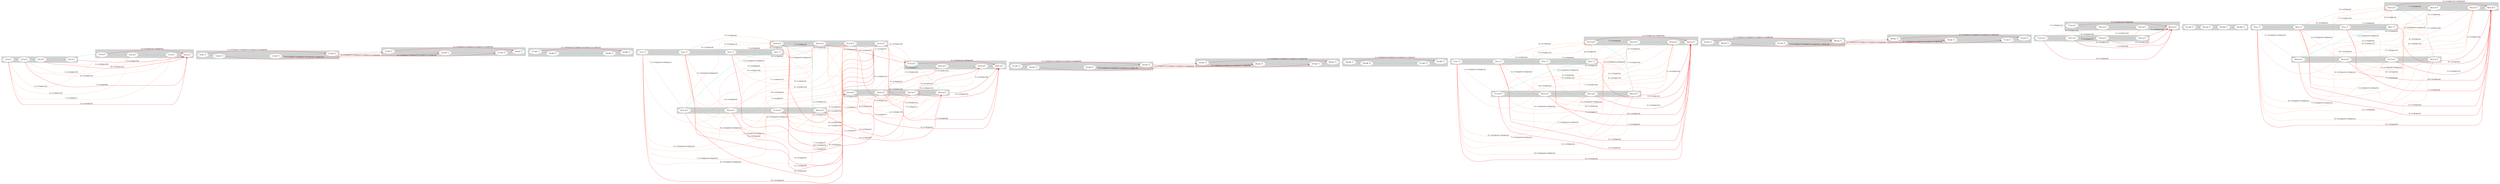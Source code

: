 digraph G { 
rankdir=LR 
subgraph cluster0 {
node [style=filled,color=white];
style=filled;
color=lightgrey;
"1:(f m7)"; 
"2:(f m7)"; 
"3:(f m7)"; 
"4:(f m7)"; 
}
subgraph cluster4 {
node [style=filled,color=white];
style=filled;
color=lightgrey;
"5:(f m7)"; 
"6:(f m7)"; 
"7:(f m7)"; 
"8:(f m7)"; 
}
subgraph cluster8 {
node [style=filled,color=white];
style=filled;
color=lightgrey;
"9:(eb 7)"; 
"10:(eb 7)"; 
"11:(eb 7)"; 
"12:(eb 7)"; 
}
subgraph cluster12 {
node [style=filled,color=white];
style=filled;
color=lightgrey;
"13:(eb 7)"; 
"14:(eb 7)"; 
"15:(eb 7)"; 
"16:(eb 7)"; 
}
subgraph cluster16 {
node [style=filled,color=white];
style=filled;
color=lightgrey;
"17:(db 7)"; 
"18:(db 7)"; 
"19:(db 7)"; 
"20:(db 7)"; 
}
subgraph cluster20 {
node [style=filled,color=white];
style=filled;
color=lightgrey;
"21:(c 7)"; 
"22:(c 7)"; 
"23:(c 7)"; 
"24:(c 7)"; 
}
subgraph cluster24 {
node [style=filled,color=white];
style=filled;
color=lightgrey;
"25:(f m7)"; 
"26:(f m7)"; 
"27:(f m7)"; 
"28:(f m7)"; 
}
subgraph cluster28 {
node [style=filled,color=white];
style=filled;
color=lightgrey;
"29:(f m7)"; 
"30:(f m7)"; 
"31:(f m7)"; 
"32:(f m7)"; 
}
subgraph cluster32 {
node [style=filled,color=white];
style=filled;
color=lightgrey;
"33:(f m7)"; 
"34:(f m7)"; 
"35:(f m7)"; 
"36:(f m7)"; 
}
subgraph cluster36 {
node [style=filled,color=white];
style=filled;
color=lightgrey;
"37:(f m7)"; 
"38:(f m7)"; 
"39:(f m7)"; 
"40:(f m7)"; 
}
subgraph cluster40 {
node [style=filled,color=white];
style=filled;
color=lightgrey;
"41:(eb 7)"; 
"42:(eb 7)"; 
"43:(eb 7)"; 
"44:(eb 7)"; 
}
subgraph cluster44 {
node [style=filled,color=white];
style=filled;
color=lightgrey;
"45:(eb 7)"; 
"46:(eb 7)"; 
"47:(eb 7)"; 
"48:(eb 7)"; 
}
subgraph cluster48 {
node [style=filled,color=white];
style=filled;
color=lightgrey;
"49:(db 7)"; 
"50:(db 7)"; 
"51:(db 7)"; 
"52:(db 7)"; 
}
subgraph cluster52 {
node [style=filled,color=white];
style=filled;
color=lightgrey;
"53:(c 7)"; 
"54:(c 7)"; 
"55:(c 7)"; 
"56:(c 7)"; 
}
subgraph cluster56 {
node [style=filled,color=white];
style=filled;
color=lightgrey;
"57:(f m7)"; 
"58:(f m7)"; 
"59:(f m7)"; 
"60:(f m7)"; 
}
subgraph cluster60 {
node [style=filled,color=white];
style=filled;
color=lightgrey;
"61:(f m7)"; 
"62:(f m7)"; 
"63:(f m7)"; 
"64:(f m7)"; 
}
subgraph cluster64 {
node [style=filled,color=white];
style=filled;
color=lightgrey;
"65:(eb 7)"; 
"66:(eb 7)"; 
"67:(eb 7)"; 
"68:(eb 7)"; 
}
subgraph cluster68 {
node [style=filled,color=white];
style=filled;
color=lightgrey;
"69:(eb 7)"; 
"70:(eb 7)"; 
"71:(eb 7)"; 
"72:(eb 7)"; 
}
subgraph cluster72 {
node [style=filled,color=white];
style=filled;
color=lightgrey;
"73:(f m7)"; 
"74:(f m7)"; 
"75:(f m7)"; 
"76:(f m7)"; 
}
subgraph cluster76 {
node [style=filled,color=white];
style=filled;
color=lightgrey;
"77:(f m7)"; 
"78:(f m7)"; 
"79:(f m7)"; 
"80:(f m7)"; 
}
subgraph cluster80 {
node [style=filled,color=white];
style=filled;
color=lightgrey;
"81:(eb 7)"; 
"82:(eb 7)"; 
"83:(db 7)"; 
"84:(db 7)"; 
}
subgraph cluster84 {
node [style=filled,color=white];
style=filled;
color=lightgrey;
"85:(c 7)"; 
"86:(c 7)"; 
"87:(c 7)"; 
"88:(c 7)"; 
}
subgraph cluster88 {
node [style=filled,color=white];
style=filled;
color=lightgrey;
"89:(f m7)"; 
"90:(f m7)"; 
"91:(f m7)"; 
"92:(f m7)"; 
}
subgraph cluster92 {
node [style=filled,color=white];
style=filled;
color=lightgrey;
"93:(f m7)"; 
"94:(f m7)"; 
"95:(f m7)"; 
"96:(f m7)"; 
}
"1:(f m7)" -> "2:(f m7)" [color="turquoise", constraint=true];
"2:(f m7)" -> "3:(f m7)" [color="turquoise", constraint=true];
"3:(f m7)" -> "4:(f m7)" [color="turquoise", constraint=true];
"4:(f m7)" -> "5:(f m7)" [color="turquoise", constraint=true];
"5:(f m7)" -> "6:(f m7)" [color="turquoise", constraint=true];
"6:(f m7)" -> "7:(f m7)" [color="turquoise", constraint=true];
"7:(f m7)" -> "8:(f m7)" [color="turquoise", constraint=true];
"8:(f m7)" -> "9:(eb 7)" [color="turquoise", constraint=true];
"9:(eb 7)" -> "10:(eb 7)" [color="turquoise", constraint=true];
"10:(eb 7)" -> "11:(eb 7)" [color="turquoise", constraint=true];
"11:(eb 7)" -> "12:(eb 7)" [color="turquoise", constraint=true];
"12:(eb 7)" -> "13:(eb 7)" [color="turquoise", constraint=true];
"13:(eb 7)" -> "14:(eb 7)" [color="turquoise", constraint=true];
"14:(eb 7)" -> "15:(eb 7)" [color="turquoise", constraint=true];
"15:(eb 7)" -> "16:(eb 7)" [color="turquoise", constraint=true];
"16:(eb 7)" -> "17:(db 7)" [color="turquoise", constraint=true];
"17:(db 7)" -> "18:(db 7)" [color="turquoise", constraint=true];
"18:(db 7)" -> "19:(db 7)" [color="turquoise", constraint=true];
"19:(db 7)" -> "20:(db 7)" [color="turquoise", constraint=true];
"20:(db 7)" -> "21:(c 7)" [color="turquoise", constraint=true];
"21:(c 7)" -> "22:(c 7)" [color="turquoise", constraint=true];
"22:(c 7)" -> "23:(c 7)" [color="turquoise", constraint=true];
"23:(c 7)" -> "24:(c 7)" [color="turquoise", constraint=true];
"24:(c 7)" -> "25:(f m7)" [color="turquoise", constraint=true];
"25:(f m7)" -> "26:(f m7)" [color="turquoise", constraint=true];
"26:(f m7)" -> "27:(f m7)" [color="turquoise", constraint=true];
"27:(f m7)" -> "28:(f m7)" [color="turquoise", constraint=true];
"28:(f m7)" -> "29:(f m7)" [color="turquoise", constraint=true];
"29:(f m7)" -> "30:(f m7)" [color="turquoise", constraint=true];
"30:(f m7)" -> "31:(f m7)" [color="turquoise", constraint=true];
"31:(f m7)" -> "32:(f m7)" [color="turquoise", constraint=true];
"32:(f m7)" -> "33:(f m7)" [color="turquoise", constraint=true];
"33:(f m7)" -> "34:(f m7)" [color="turquoise", constraint=true];
"34:(f m7)" -> "35:(f m7)" [color="turquoise", constraint=true];
"35:(f m7)" -> "36:(f m7)" [color="turquoise", constraint=true];
"36:(f m7)" -> "37:(f m7)" [color="turquoise", constraint=true];
"37:(f m7)" -> "38:(f m7)" [color="turquoise", constraint=true];
"38:(f m7)" -> "39:(f m7)" [color="turquoise", constraint=true];
"39:(f m7)" -> "40:(f m7)" [color="turquoise", constraint=true];
"40:(f m7)" -> "41:(eb 7)" [color="turquoise", constraint=true];
"41:(eb 7)" -> "42:(eb 7)" [color="turquoise", constraint=true];
"42:(eb 7)" -> "43:(eb 7)" [color="turquoise", constraint=true];
"43:(eb 7)" -> "44:(eb 7)" [color="turquoise", constraint=true];
"44:(eb 7)" -> "45:(eb 7)" [color="turquoise", constraint=true];
"45:(eb 7)" -> "46:(eb 7)" [color="turquoise", constraint=true];
"46:(eb 7)" -> "47:(eb 7)" [color="turquoise", constraint=true];
"47:(eb 7)" -> "48:(eb 7)" [color="turquoise", constraint=true];
"48:(eb 7)" -> "49:(db 7)" [color="turquoise", constraint=true];
"49:(db 7)" -> "50:(db 7)" [color="turquoise", constraint=true];
"50:(db 7)" -> "51:(db 7)" [color="turquoise", constraint=true];
"51:(db 7)" -> "52:(db 7)" [color="turquoise", constraint=true];
"52:(db 7)" -> "53:(c 7)" [color="turquoise", constraint=true];
"53:(c 7)" -> "54:(c 7)" [color="turquoise", constraint=true];
"54:(c 7)" -> "55:(c 7)" [color="turquoise", constraint=true];
"55:(c 7)" -> "56:(c 7)" [color="turquoise", constraint=true];
"56:(c 7)" -> "57:(f m7)" [color="turquoise", constraint=true];
"57:(f m7)" -> "58:(f m7)" [color="turquoise", constraint=true];
"58:(f m7)" -> "59:(f m7)" [color="turquoise", constraint=true];
"59:(f m7)" -> "60:(f m7)" [color="turquoise", constraint=true];
"60:(f m7)" -> "61:(f m7)" [color="turquoise", constraint=true];
"61:(f m7)" -> "62:(f m7)" [color="turquoise", constraint=true];
"62:(f m7)" -> "63:(f m7)" [color="turquoise", constraint=true];
"63:(f m7)" -> "64:(f m7)" [color="turquoise", constraint=true];
"64:(f m7)" -> "65:(eb 7)" [color="turquoise", constraint=true];
"65:(eb 7)" -> "66:(eb 7)" [color="turquoise", constraint=true];
"66:(eb 7)" -> "67:(eb 7)" [color="turquoise", constraint=true];
"67:(eb 7)" -> "68:(eb 7)" [color="turquoise", constraint=true];
"68:(eb 7)" -> "69:(eb 7)" [color="turquoise", constraint=true];
"69:(eb 7)" -> "70:(eb 7)" [color="turquoise", constraint=true];
"70:(eb 7)" -> "71:(eb 7)" [color="turquoise", constraint=true];
"71:(eb 7)" -> "72:(eb 7)" [color="turquoise", constraint=true];
"72:(eb 7)" -> "73:(f m7)" [color="turquoise", constraint=true];
"73:(f m7)" -> "74:(f m7)" [color="turquoise", constraint=true];
"74:(f m7)" -> "75:(f m7)" [color="turquoise", constraint=true];
"75:(f m7)" -> "76:(f m7)" [color="turquoise", constraint=true];
"76:(f m7)" -> "77:(f m7)" [color="turquoise", constraint=true];
"77:(f m7)" -> "78:(f m7)" [color="turquoise", constraint=true];
"78:(f m7)" -> "79:(f m7)" [color="turquoise", constraint=true];
"79:(f m7)" -> "80:(f m7)" [color="turquoise", constraint=true];
"80:(f m7)" -> "81:(eb 7)" [color="turquoise", constraint=true];
"81:(eb 7)" -> "82:(eb 7)" [color="turquoise", constraint=true];
"82:(eb 7)" -> "83:(db 7)" [color="turquoise", constraint=true];
"83:(db 7)" -> "84:(db 7)" [color="turquoise", constraint=true];
"84:(db 7)" -> "85:(c 7)" [color="turquoise", constraint=true];
"85:(c 7)" -> "86:(c 7)" [color="turquoise", constraint=true];
"86:(c 7)" -> "87:(c 7)" [color="turquoise", constraint=true];
"87:(c 7)" -> "88:(c 7)" [color="turquoise", constraint=true];
"88:(c 7)" -> "89:(f m7)" [color="turquoise", constraint=true];
"89:(f m7)" -> "90:(f m7)" [color="turquoise", constraint=true];
"90:(f m7)" -> "91:(f m7)" [color="turquoise", constraint=true];
"91:(f m7)" -> "92:(f m7)" [color="turquoise", constraint=true];
"92:(f m7)" -> "93:(f m7)" [color="turquoise", constraint=true];
"93:(f m7)" -> "94:(f m7)" [color="turquoise", constraint=true];
"94:(f m7)" -> "95:(f m7)" [color="turquoise", constraint=true];
"95:(f m7)" -> "96:(f m7)" [color="turquoise", constraint=true];
"1:(f m7)" -> "8:(f m7)" [label="8 ( t=5/nb=4)" , color="red", constraint=true];
"1:(f m7)" -> "5:(f m7)" [label="5 ( t=5/nb=13)" , color="lightsalmon", constraint=true];
"1:(f m7)" -> "6:(f m7)" [label="6 ( t=5/nb=10)" , color="lightsalmon", constraint=true];
"1:(f m7)" -> "7:(f m7)" [label="7 ( t=5/nb=7)" , color="lightsalmon", constraint=true];
"2:(f m7)" -> "8:(f m7)" [label="7 ( t=5/nb=8)" , color="red", constraint=true];
"2:(f m7)" -> "6:(f m7)" [label="5 ( t=5/nb=18)" , color="lightsalmon", constraint=true];
"2:(f m7)" -> "7:(f m7)" [label="6 ( t=5/nb=15)" , color="lightsalmon", constraint=true];
"3:(f m7)" -> "8:(f m7)" [label="6 ( t=5/nb=12)" , color="red", constraint=true];
"3:(f m7)" -> "7:(f m7)" [label="5 ( t=5/nb=23)" , color="lightsalmon", constraint=true];
"4:(f m7)" -> "8:(f m7)" [label="5 ( t=5/nb=16)" , color="red", constraint=true];
"5:(f m7)" -> "8:(f m7)" [label="4 ( t=5/nb=22 t=0/nb=6)" , color="red", constraint=true];
"9:(eb 7)" -> "12:(eb 7)" [label="4 ( t=5/nb=2 t=3/nb=2 t=1/nb=2 t=-4/nb=6)" , color="red", constraint=true];
"10:(eb 7)" -> "13:(eb 7)" [label="4 ( t=5/nb=2 t=3/nb=2 t=1/nb=2 t=-4/nb=6)" , color="red", constraint=true];
"11:(eb 7)" -> "14:(eb 7)" [label="4 ( t=5/nb=2 t=3/nb=2 t=1/nb=2 t=-4/nb=6)" , color="red", constraint=true];
"12:(eb 7)" -> "15:(eb 7)" [label="4 ( t=5/nb=2 t=3/nb=2 t=1/nb=2 t=-4/nb=6)" , color="red", constraint=true];
"13:(eb 7)" -> "16:(eb 7)" [label="4 ( t=5/nb=2 t=3/nb=2 t=1/nb=2 t=-4/nb=6)" , color="red", constraint=true];
"17:(db 7)" -> "20:(db 7)" [label="4 ( t=6/nb=6 t=3/nb=2 t=1/nb=2 t=-1/nb=2)" , color="red", constraint=true];
"21:(c 7)" -> "32:(f m7)" [label="12 ( t=5/nb=4)" , color="red", constraint=true];
"21:(c 7)" -> "25:(f m7)" [label="5 ( t=5/nb=6 t=0/nb=2)" , color="lightsalmon", constraint=true];
"21:(c 7)" -> "26:(f m7)" [label="6 ( t=5/nb=6 t=0/nb=2)" , color="lightsalmon", constraint=true];
"21:(c 7)" -> "27:(f m7)" [label="7 ( t=5/nb=6 t=0/nb=2)" , color="lightsalmon", constraint=true];
"21:(c 7)" -> "28:(f m7)" [label="8 ( t=5/nb=6 t=0/nb=2)" , color="lightsalmon", constraint=true];
"21:(c 7)" -> "29:(f m7)" [label="9 ( t=5/nb=4)" , color="lightsalmon", constraint=true];
"21:(c 7)" -> "30:(f m7)" [label="10 ( t=5/nb=4)" , color="lightsalmon", constraint=true];
"21:(c 7)" -> "31:(f m7)" [label="11 ( t=5/nb=4)" , color="lightsalmon", constraint=true];
"22:(c 7)" -> "32:(f m7)" [label="11 ( t=5/nb=4)" , color="red", constraint=true];
"22:(c 7)" -> "26:(f m7)" [label="5 ( t=5/nb=6 t=0/nb=2)" , color="lightsalmon", constraint=true];
"22:(c 7)" -> "27:(f m7)" [label="6 ( t=5/nb=6 t=0/nb=2)" , color="lightsalmon", constraint=true];
"22:(c 7)" -> "28:(f m7)" [label="7 ( t=5/nb=6 t=0/nb=2)" , color="lightsalmon", constraint=true];
"22:(c 7)" -> "29:(f m7)" [label="8 ( t=5/nb=4)" , color="lightsalmon", constraint=true];
"22:(c 7)" -> "30:(f m7)" [label="9 ( t=5/nb=4)" , color="lightsalmon", constraint=true];
"22:(c 7)" -> "31:(f m7)" [label="10 ( t=5/nb=4)" , color="lightsalmon", constraint=true];
"23:(c 7)" -> "32:(f m7)" [label="10 ( t=5/nb=4)" , color="red", constraint=true];
"23:(c 7)" -> "27:(f m7)" [label="5 ( t=5/nb=6 t=0/nb=2)" , color="lightsalmon", constraint=true];
"23:(c 7)" -> "28:(f m7)" [label="6 ( t=5/nb=6 t=0/nb=2)" , color="lightsalmon", constraint=true];
"23:(c 7)" -> "29:(f m7)" [label="7 ( t=5/nb=4)" , color="lightsalmon", constraint=true];
"23:(c 7)" -> "30:(f m7)" [label="8 ( t=5/nb=4)" , color="lightsalmon", constraint=true];
"23:(c 7)" -> "31:(f m7)" [label="9 ( t=5/nb=4)" , color="lightsalmon", constraint=true];
"24:(c 7)" -> "32:(f m7)" [label="9 ( t=5/nb=4)" , color="red", constraint=true];
"24:(c 7)" -> "28:(f m7)" [label="5 ( t=5/nb=6 t=0/nb=2)" , color="lightsalmon", constraint=true];
"24:(c 7)" -> "29:(f m7)" [label="6 ( t=5/nb=4)" , color="lightsalmon", constraint=true];
"24:(c 7)" -> "30:(f m7)" [label="7 ( t=5/nb=4)" , color="lightsalmon", constraint=true];
"24:(c 7)" -> "31:(f m7)" [label="8 ( t=5/nb=4)" , color="lightsalmon", constraint=true];
"25:(f m7)" -> "32:(f m7)" [label="8 ( t=5/nb=4)" , color="red", constraint=true];
"25:(f m7)" -> "29:(f m7)" [label="5 ( t=5/nb=13)" , color="lightsalmon", constraint=true];
"25:(f m7)" -> "30:(f m7)" [label="6 ( t=5/nb=10)" , color="lightsalmon", constraint=true];
"25:(f m7)" -> "31:(f m7)" [label="7 ( t=5/nb=7)" , color="lightsalmon", constraint=true];
"26:(f m7)" -> "33:(f m7)" [label="8 ( t=5/nb=4)" , color="red", constraint=true];
"26:(f m7)" -> "30:(f m7)" [label="5 ( t=5/nb=13)" , color="lightsalmon", constraint=true];
"26:(f m7)" -> "31:(f m7)" [label="6 ( t=5/nb=10)" , color="lightsalmon", constraint=true];
"26:(f m7)" -> "32:(f m7)" [label="7 ( t=5/nb=7)" , color="lightsalmon", constraint=true];
"27:(f m7)" -> "34:(f m7)" [label="8 ( t=5/nb=4)" , color="red", constraint=true];
"27:(f m7)" -> "31:(f m7)" [label="5 ( t=5/nb=13)" , color="lightsalmon", constraint=true];
"27:(f m7)" -> "32:(f m7)" [label="6 ( t=5/nb=10)" , color="lightsalmon", constraint=true];
"27:(f m7)" -> "33:(f m7)" [label="7 ( t=5/nb=7)" , color="lightsalmon", constraint=true];
"28:(f m7)" -> "35:(f m7)" [label="8 ( t=5/nb=4)" , color="red", constraint=true];
"28:(f m7)" -> "32:(f m7)" [label="5 ( t=5/nb=13)" , color="lightsalmon", constraint=true];
"28:(f m7)" -> "33:(f m7)" [label="6 ( t=5/nb=10)" , color="lightsalmon", constraint=true];
"28:(f m7)" -> "34:(f m7)" [label="7 ( t=5/nb=7)" , color="lightsalmon", constraint=true];
"29:(f m7)" -> "36:(f m7)" [label="8 ( t=5/nb=4)" , color="red", constraint=true];
"29:(f m7)" -> "33:(f m7)" [label="5 ( t=5/nb=13)" , color="lightsalmon", constraint=true];
"29:(f m7)" -> "34:(f m7)" [label="6 ( t=5/nb=10)" , color="lightsalmon", constraint=true];
"29:(f m7)" -> "35:(f m7)" [label="7 ( t=5/nb=7)" , color="lightsalmon", constraint=true];
"30:(f m7)" -> "37:(f m7)" [label="8 ( t=5/nb=4)" , color="red", constraint=true];
"30:(f m7)" -> "34:(f m7)" [label="5 ( t=5/nb=13)" , color="lightsalmon", constraint=true];
"30:(f m7)" -> "35:(f m7)" [label="6 ( t=5/nb=10)" , color="lightsalmon", constraint=true];
"30:(f m7)" -> "36:(f m7)" [label="7 ( t=5/nb=7)" , color="lightsalmon", constraint=true];
"31:(f m7)" -> "38:(f m7)" [label="8 ( t=5/nb=4)" , color="red", constraint=true];
"31:(f m7)" -> "35:(f m7)" [label="5 ( t=5/nb=13)" , color="lightsalmon", constraint=true];
"31:(f m7)" -> "36:(f m7)" [label="6 ( t=5/nb=10)" , color="lightsalmon", constraint=true];
"31:(f m7)" -> "37:(f m7)" [label="7 ( t=5/nb=7)" , color="lightsalmon", constraint=true];
"32:(f m7)" -> "39:(f m7)" [label="8 ( t=5/nb=4)" , color="red", constraint=true];
"32:(f m7)" -> "36:(f m7)" [label="5 ( t=5/nb=13)" , color="lightsalmon", constraint=true];
"32:(f m7)" -> "37:(f m7)" [label="6 ( t=5/nb=10)" , color="lightsalmon", constraint=true];
"32:(f m7)" -> "38:(f m7)" [label="7 ( t=5/nb=7)" , color="lightsalmon", constraint=true];
"33:(f m7)" -> "40:(f m7)" [label="8 ( t=5/nb=4)" , color="red", constraint=true];
"33:(f m7)" -> "37:(f m7)" [label="5 ( t=5/nb=13)" , color="lightsalmon", constraint=true];
"33:(f m7)" -> "38:(f m7)" [label="6 ( t=5/nb=10)" , color="lightsalmon", constraint=true];
"33:(f m7)" -> "39:(f m7)" [label="7 ( t=5/nb=7)" , color="lightsalmon", constraint=true];
"34:(f m7)" -> "40:(f m7)" [label="7 ( t=5/nb=8)" , color="red", constraint=true];
"34:(f m7)" -> "38:(f m7)" [label="5 ( t=5/nb=18)" , color="lightsalmon", constraint=true];
"34:(f m7)" -> "39:(f m7)" [label="6 ( t=5/nb=15)" , color="lightsalmon", constraint=true];
"35:(f m7)" -> "40:(f m7)" [label="6 ( t=5/nb=12)" , color="red", constraint=true];
"35:(f m7)" -> "39:(f m7)" [label="5 ( t=5/nb=23)" , color="lightsalmon", constraint=true];
"36:(f m7)" -> "40:(f m7)" [label="5 ( t=5/nb=16)" , color="red", constraint=true];
"37:(f m7)" -> "40:(f m7)" [label="4 ( t=5/nb=22 t=0/nb=6)" , color="red", constraint=true];
"41:(eb 7)" -> "44:(eb 7)" [label="4 ( t=5/nb=2 t=3/nb=2 t=1/nb=2 t=-4/nb=6)" , color="red", constraint=true];
"42:(eb 7)" -> "45:(eb 7)" [label="4 ( t=5/nb=2 t=3/nb=2 t=1/nb=2 t=-4/nb=6)" , color="red", constraint=true];
"43:(eb 7)" -> "46:(eb 7)" [label="4 ( t=5/nb=2 t=3/nb=2 t=1/nb=2 t=-4/nb=6)" , color="red", constraint=true];
"44:(eb 7)" -> "47:(eb 7)" [label="4 ( t=5/nb=2 t=3/nb=2 t=1/nb=2 t=-4/nb=6)" , color="red", constraint=true];
"45:(eb 7)" -> "48:(eb 7)" [label="4 ( t=5/nb=2 t=3/nb=2 t=1/nb=2 t=-4/nb=6)" , color="red", constraint=true];
"49:(db 7)" -> "52:(db 7)" [label="4 ( t=6/nb=6 t=3/nb=2 t=1/nb=2 t=-1/nb=2)" , color="red", constraint=true];
"53:(c 7)" -> "64:(f m7)" [label="12 ( t=5/nb=4)" , color="red", constraint=true];
"53:(c 7)" -> "57:(f m7)" [label="5 ( t=5/nb=6 t=0/nb=2)" , color="lightsalmon", constraint=true];
"53:(c 7)" -> "58:(f m7)" [label="6 ( t=5/nb=6 t=0/nb=2)" , color="lightsalmon", constraint=true];
"53:(c 7)" -> "59:(f m7)" [label="7 ( t=5/nb=6 t=0/nb=2)" , color="lightsalmon", constraint=true];
"53:(c 7)" -> "60:(f m7)" [label="8 ( t=5/nb=6 t=0/nb=2)" , color="lightsalmon", constraint=true];
"53:(c 7)" -> "61:(f m7)" [label="9 ( t=5/nb=4)" , color="lightsalmon", constraint=true];
"53:(c 7)" -> "62:(f m7)" [label="10 ( t=5/nb=4)" , color="lightsalmon", constraint=true];
"53:(c 7)" -> "63:(f m7)" [label="11 ( t=5/nb=4)" , color="lightsalmon", constraint=true];
"54:(c 7)" -> "64:(f m7)" [label="11 ( t=5/nb=4)" , color="red", constraint=true];
"54:(c 7)" -> "58:(f m7)" [label="5 ( t=5/nb=6 t=0/nb=2)" , color="lightsalmon", constraint=true];
"54:(c 7)" -> "59:(f m7)" [label="6 ( t=5/nb=6 t=0/nb=2)" , color="lightsalmon", constraint=true];
"54:(c 7)" -> "60:(f m7)" [label="7 ( t=5/nb=6 t=0/nb=2)" , color="lightsalmon", constraint=true];
"54:(c 7)" -> "61:(f m7)" [label="8 ( t=5/nb=4)" , color="lightsalmon", constraint=true];
"54:(c 7)" -> "62:(f m7)" [label="9 ( t=5/nb=4)" , color="lightsalmon", constraint=true];
"54:(c 7)" -> "63:(f m7)" [label="10 ( t=5/nb=4)" , color="lightsalmon", constraint=true];
"55:(c 7)" -> "64:(f m7)" [label="10 ( t=5/nb=4)" , color="red", constraint=true];
"55:(c 7)" -> "59:(f m7)" [label="5 ( t=5/nb=6 t=0/nb=2)" , color="lightsalmon", constraint=true];
"55:(c 7)" -> "60:(f m7)" [label="6 ( t=5/nb=6 t=0/nb=2)" , color="lightsalmon", constraint=true];
"55:(c 7)" -> "61:(f m7)" [label="7 ( t=5/nb=4)" , color="lightsalmon", constraint=true];
"55:(c 7)" -> "62:(f m7)" [label="8 ( t=5/nb=4)" , color="lightsalmon", constraint=true];
"55:(c 7)" -> "63:(f m7)" [label="9 ( t=5/nb=4)" , color="lightsalmon", constraint=true];
"56:(c 7)" -> "64:(f m7)" [label="9 ( t=5/nb=4)" , color="red", constraint=true];
"56:(c 7)" -> "60:(f m7)" [label="5 ( t=5/nb=6 t=0/nb=2)" , color="lightsalmon", constraint=true];
"56:(c 7)" -> "61:(f m7)" [label="6 ( t=5/nb=4)" , color="lightsalmon", constraint=true];
"56:(c 7)" -> "62:(f m7)" [label="7 ( t=5/nb=4)" , color="lightsalmon", constraint=true];
"56:(c 7)" -> "63:(f m7)" [label="8 ( t=5/nb=4)" , color="lightsalmon", constraint=true];
"57:(f m7)" -> "64:(f m7)" [label="8 ( t=5/nb=4)" , color="red", constraint=true];
"57:(f m7)" -> "61:(f m7)" [label="5 ( t=5/nb=13)" , color="lightsalmon", constraint=true];
"57:(f m7)" -> "62:(f m7)" [label="6 ( t=5/nb=10)" , color="lightsalmon", constraint=true];
"57:(f m7)" -> "63:(f m7)" [label="7 ( t=5/nb=7)" , color="lightsalmon", constraint=true];
"58:(f m7)" -> "64:(f m7)" [label="7 ( t=5/nb=8)" , color="red", constraint=true];
"58:(f m7)" -> "62:(f m7)" [label="5 ( t=5/nb=18)" , color="lightsalmon", constraint=true];
"58:(f m7)" -> "63:(f m7)" [label="6 ( t=5/nb=15)" , color="lightsalmon", constraint=true];
"59:(f m7)" -> "64:(f m7)" [label="6 ( t=5/nb=12)" , color="red", constraint=true];
"59:(f m7)" -> "63:(f m7)" [label="5 ( t=5/nb=23)" , color="lightsalmon", constraint=true];
"60:(f m7)" -> "64:(f m7)" [label="5 ( t=5/nb=16)" , color="red", constraint=true];
"61:(f m7)" -> "64:(f m7)" [label="4 ( t=5/nb=22 t=0/nb=6)" , color="red", constraint=true];
"65:(eb 7)" -> "68:(eb 7)" [label="4 ( t=5/nb=2 t=3/nb=2 t=1/nb=2 t=-4/nb=6)" , color="red", constraint=true];
"66:(eb 7)" -> "69:(eb 7)" [label="4 ( t=5/nb=2 t=3/nb=2 t=1/nb=2 t=-4/nb=6)" , color="red", constraint=true];
"67:(eb 7)" -> "70:(eb 7)" [label="4 ( t=5/nb=2 t=3/nb=2 t=1/nb=2 t=-4/nb=6)" , color="red", constraint=true];
"68:(eb 7)" -> "71:(eb 7)" [label="4 ( t=5/nb=2 t=3/nb=2 t=1/nb=2 t=-4/nb=6)" , color="red", constraint=true];
"69:(eb 7)" -> "72:(eb 7)" [label="4 ( t=5/nb=2 t=3/nb=2 t=1/nb=2 t=-4/nb=6)" , color="red", constraint=true];
"73:(f m7)" -> "80:(f m7)" [label="8 ( t=5/nb=4)" , color="red", constraint=true];
"73:(f m7)" -> "77:(f m7)" [label="5 ( t=5/nb=13)" , color="lightsalmon", constraint=true];
"73:(f m7)" -> "78:(f m7)" [label="6 ( t=5/nb=10)" , color="lightsalmon", constraint=true];
"73:(f m7)" -> "79:(f m7)" [label="7 ( t=5/nb=7)" , color="lightsalmon", constraint=true];
"74:(f m7)" -> "80:(f m7)" [label="7 ( t=5/nb=8)" , color="red", constraint=true];
"74:(f m7)" -> "78:(f m7)" [label="5 ( t=5/nb=18)" , color="lightsalmon", constraint=true];
"74:(f m7)" -> "79:(f m7)" [label="6 ( t=5/nb=15)" , color="lightsalmon", constraint=true];
"75:(f m7)" -> "80:(f m7)" [label="6 ( t=5/nb=12)" , color="red", constraint=true];
"75:(f m7)" -> "79:(f m7)" [label="5 ( t=5/nb=23)" , color="lightsalmon", constraint=true];
"76:(f m7)" -> "80:(f m7)" [label="5 ( t=5/nb=16)" , color="red", constraint=true];
"77:(f m7)" -> "80:(f m7)" [label="4 ( t=5/nb=22 t=0/nb=6)" , color="red", constraint=true];
"85:(c 7)" -> "96:(f m7)" [label="12 ( t=5/nb=4)" , color="red", constraint=true];
"85:(c 7)" -> "89:(f m7)" [label="5 ( t=5/nb=6 t=0/nb=2)" , color="lightsalmon", constraint=true];
"85:(c 7)" -> "90:(f m7)" [label="6 ( t=5/nb=6 t=0/nb=2)" , color="lightsalmon", constraint=true];
"85:(c 7)" -> "91:(f m7)" [label="7 ( t=5/nb=6 t=0/nb=2)" , color="lightsalmon", constraint=true];
"85:(c 7)" -> "92:(f m7)" [label="8 ( t=5/nb=6 t=0/nb=2)" , color="lightsalmon", constraint=true];
"85:(c 7)" -> "93:(f m7)" [label="9 ( t=5/nb=4)" , color="lightsalmon", constraint=true];
"85:(c 7)" -> "94:(f m7)" [label="10 ( t=5/nb=4)" , color="lightsalmon", constraint=true];
"85:(c 7)" -> "95:(f m7)" [label="11 ( t=5/nb=4)" , color="lightsalmon", constraint=true];
"86:(c 7)" -> "96:(f m7)" [label="11 ( t=5/nb=4)" , color="red", constraint=true];
"86:(c 7)" -> "90:(f m7)" [label="5 ( t=5/nb=6 t=0/nb=2)" , color="lightsalmon", constraint=true];
"86:(c 7)" -> "91:(f m7)" [label="6 ( t=5/nb=6 t=0/nb=2)" , color="lightsalmon", constraint=true];
"86:(c 7)" -> "92:(f m7)" [label="7 ( t=5/nb=6 t=0/nb=2)" , color="lightsalmon", constraint=true];
"86:(c 7)" -> "93:(f m7)" [label="8 ( t=5/nb=4)" , color="lightsalmon", constraint=true];
"86:(c 7)" -> "94:(f m7)" [label="9 ( t=5/nb=4)" , color="lightsalmon", constraint=true];
"86:(c 7)" -> "95:(f m7)" [label="10 ( t=5/nb=4)" , color="lightsalmon", constraint=true];
"87:(c 7)" -> "96:(f m7)" [label="10 ( t=5/nb=4)" , color="red", constraint=true];
"87:(c 7)" -> "91:(f m7)" [label="5 ( t=5/nb=6 t=0/nb=2)" , color="lightsalmon", constraint=true];
"87:(c 7)" -> "92:(f m7)" [label="6 ( t=5/nb=6 t=0/nb=2)" , color="lightsalmon", constraint=true];
"87:(c 7)" -> "93:(f m7)" [label="7 ( t=5/nb=4)" , color="lightsalmon", constraint=true];
"87:(c 7)" -> "94:(f m7)" [label="8 ( t=5/nb=4)" , color="lightsalmon", constraint=true];
"87:(c 7)" -> "95:(f m7)" [label="9 ( t=5/nb=4)" , color="lightsalmon", constraint=true];
"88:(c 7)" -> "96:(f m7)" [label="9 ( t=5/nb=4)" , color="red", constraint=true];
"88:(c 7)" -> "92:(f m7)" [label="5 ( t=5/nb=6 t=0/nb=2)" , color="lightsalmon", constraint=true];
"88:(c 7)" -> "93:(f m7)" [label="6 ( t=5/nb=4)" , color="lightsalmon", constraint=true];
"88:(c 7)" -> "94:(f m7)" [label="7 ( t=5/nb=4)" , color="lightsalmon", constraint=true];
"88:(c 7)" -> "95:(f m7)" [label="8 ( t=5/nb=4)" , color="lightsalmon", constraint=true];
"89:(f m7)" -> "96:(f m7)" [label="8 ( t=5/nb=4)" , color="red", constraint=true];
"89:(f m7)" -> "93:(f m7)" [label="5 ( t=5/nb=14)" , color="lightsalmon", constraint=true];
"89:(f m7)" -> "94:(f m7)" [label="6 ( t=5/nb=11)" , color="lightsalmon", constraint=true];
"89:(f m7)" -> "95:(f m7)" [label="7 ( t=5/nb=8)" , color="lightsalmon", constraint=true];
"90:(f m7)" -> "96:(f m7)" [label="7 ( t=5/nb=8)" , color="red", constraint=true];
"90:(f m7)" -> "94:(f m7)" [label="5 ( t=5/nb=15)" , color="lightsalmon", constraint=true];
"90:(f m7)" -> "95:(f m7)" [label="6 ( t=5/nb=12)" , color="lightsalmon", constraint=true];
"91:(f m7)" -> "96:(f m7)" [label="6 ( t=5/nb=12)" , color="red", constraint=true];
"91:(f m7)" -> "95:(f m7)" [label="5 ( t=5/nb=16)" , color="lightsalmon", constraint=true];
"92:(f m7)" -> "96:(f m7)" [label="5 ( t=5/nb=16)" , color="red", constraint=true];
"93:(f m7)" -> "96:(f m7)" [label="4 ( t=5/nb=22 t=0/nb=6)" , color="red", constraint=true];
}